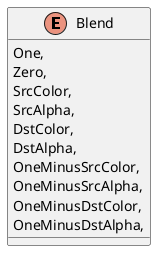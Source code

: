 @startuml
enum Blend {
    One,
    Zero,
    SrcColor,
    SrcAlpha,
    DstColor,
    DstAlpha,
    OneMinusSrcColor,
    OneMinusSrcAlpha,
    OneMinusDstColor,
    OneMinusDstAlpha,
}
@enduml
